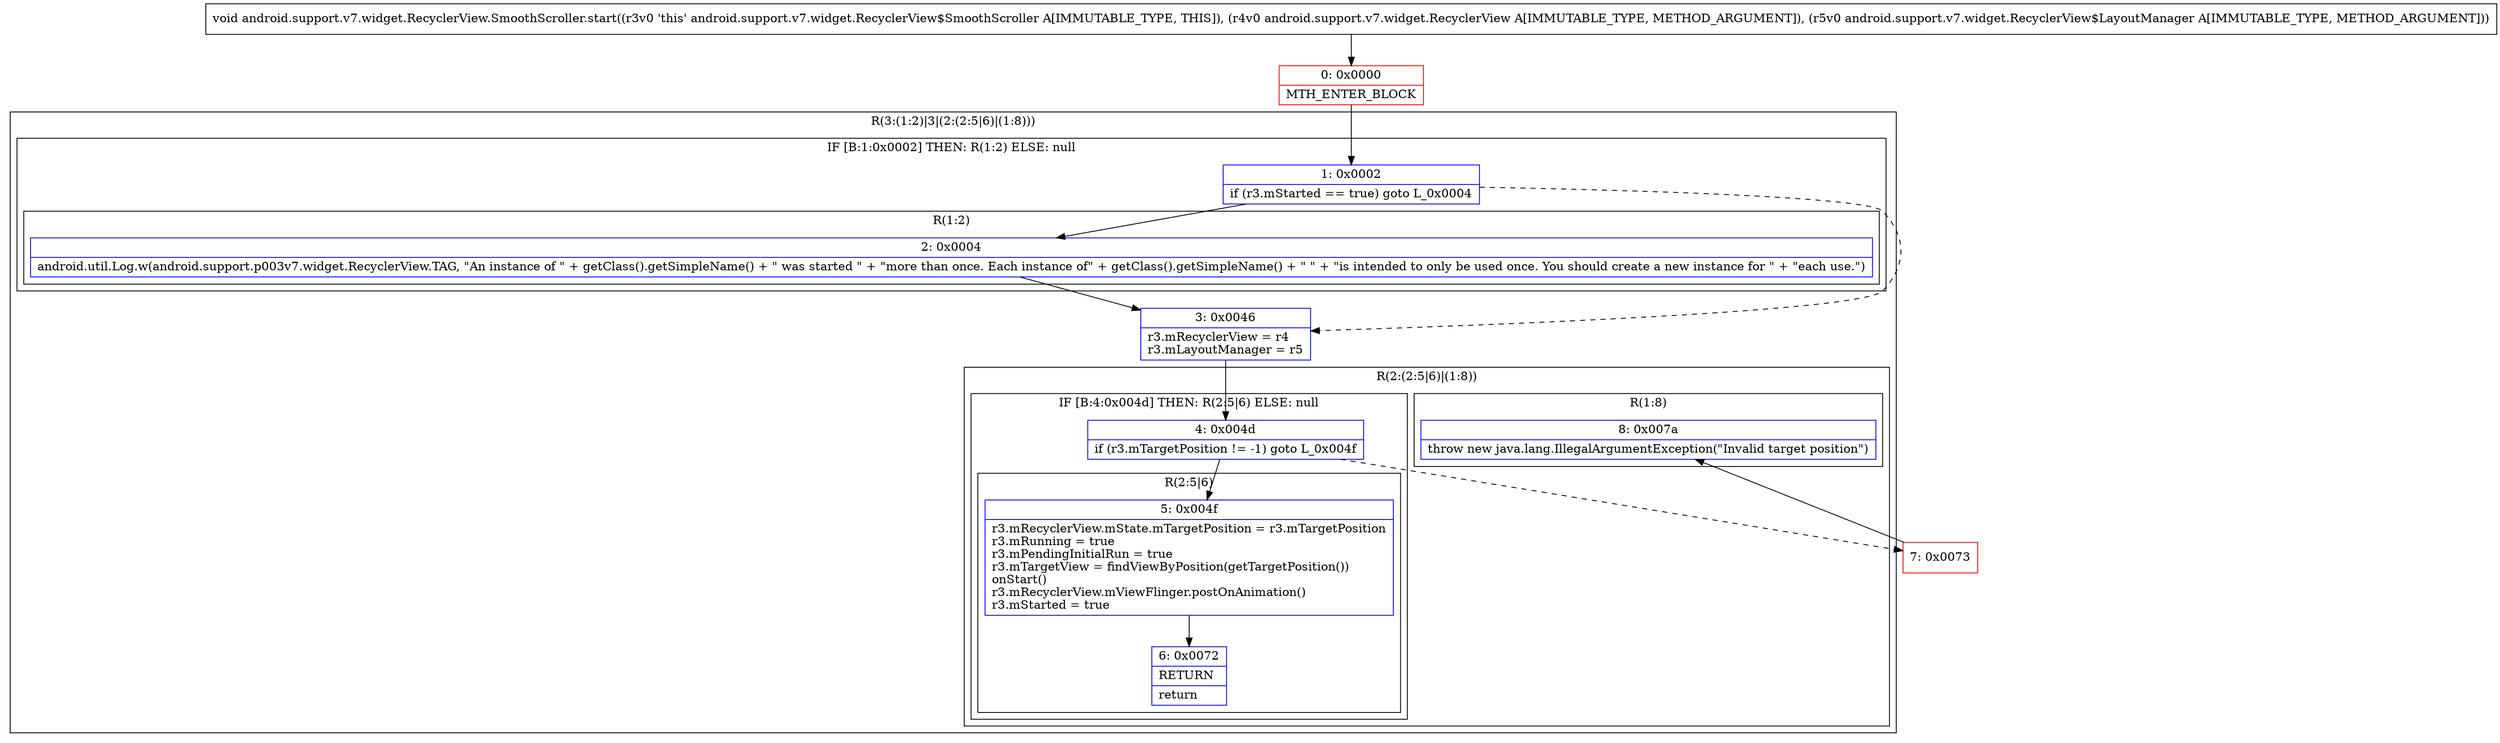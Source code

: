 digraph "CFG forandroid.support.v7.widget.RecyclerView.SmoothScroller.start(Landroid\/support\/v7\/widget\/RecyclerView;Landroid\/support\/v7\/widget\/RecyclerView$LayoutManager;)V" {
subgraph cluster_Region_1787358471 {
label = "R(3:(1:2)|3|(2:(2:5|6)|(1:8)))";
node [shape=record,color=blue];
subgraph cluster_IfRegion_1732228247 {
label = "IF [B:1:0x0002] THEN: R(1:2) ELSE: null";
node [shape=record,color=blue];
Node_1 [shape=record,label="{1\:\ 0x0002|if (r3.mStarted == true) goto L_0x0004\l}"];
subgraph cluster_Region_706398024 {
label = "R(1:2)";
node [shape=record,color=blue];
Node_2 [shape=record,label="{2\:\ 0x0004|android.util.Log.w(android.support.p003v7.widget.RecyclerView.TAG, \"An instance of \" + getClass().getSimpleName() + \" was started \" + \"more than once. Each instance of\" + getClass().getSimpleName() + \" \" + \"is intended to only be used once. You should create a new instance for \" + \"each use.\")\l}"];
}
}
Node_3 [shape=record,label="{3\:\ 0x0046|r3.mRecyclerView = r4\lr3.mLayoutManager = r5\l}"];
subgraph cluster_Region_1398144300 {
label = "R(2:(2:5|6)|(1:8))";
node [shape=record,color=blue];
subgraph cluster_IfRegion_2115555988 {
label = "IF [B:4:0x004d] THEN: R(2:5|6) ELSE: null";
node [shape=record,color=blue];
Node_4 [shape=record,label="{4\:\ 0x004d|if (r3.mTargetPosition != \-1) goto L_0x004f\l}"];
subgraph cluster_Region_1687767756 {
label = "R(2:5|6)";
node [shape=record,color=blue];
Node_5 [shape=record,label="{5\:\ 0x004f|r3.mRecyclerView.mState.mTargetPosition = r3.mTargetPosition\lr3.mRunning = true\lr3.mPendingInitialRun = true\lr3.mTargetView = findViewByPosition(getTargetPosition())\lonStart()\lr3.mRecyclerView.mViewFlinger.postOnAnimation()\lr3.mStarted = true\l}"];
Node_6 [shape=record,label="{6\:\ 0x0072|RETURN\l|return\l}"];
}
}
subgraph cluster_Region_415621520 {
label = "R(1:8)";
node [shape=record,color=blue];
Node_8 [shape=record,label="{8\:\ 0x007a|throw new java.lang.IllegalArgumentException(\"Invalid target position\")\l}"];
}
}
}
Node_0 [shape=record,color=red,label="{0\:\ 0x0000|MTH_ENTER_BLOCK\l}"];
Node_7 [shape=record,color=red,label="{7\:\ 0x0073}"];
MethodNode[shape=record,label="{void android.support.v7.widget.RecyclerView.SmoothScroller.start((r3v0 'this' android.support.v7.widget.RecyclerView$SmoothScroller A[IMMUTABLE_TYPE, THIS]), (r4v0 android.support.v7.widget.RecyclerView A[IMMUTABLE_TYPE, METHOD_ARGUMENT]), (r5v0 android.support.v7.widget.RecyclerView$LayoutManager A[IMMUTABLE_TYPE, METHOD_ARGUMENT])) }"];
MethodNode -> Node_0;
Node_1 -> Node_2;
Node_1 -> Node_3[style=dashed];
Node_2 -> Node_3;
Node_3 -> Node_4;
Node_4 -> Node_5;
Node_4 -> Node_7[style=dashed];
Node_5 -> Node_6;
Node_0 -> Node_1;
Node_7 -> Node_8;
}

